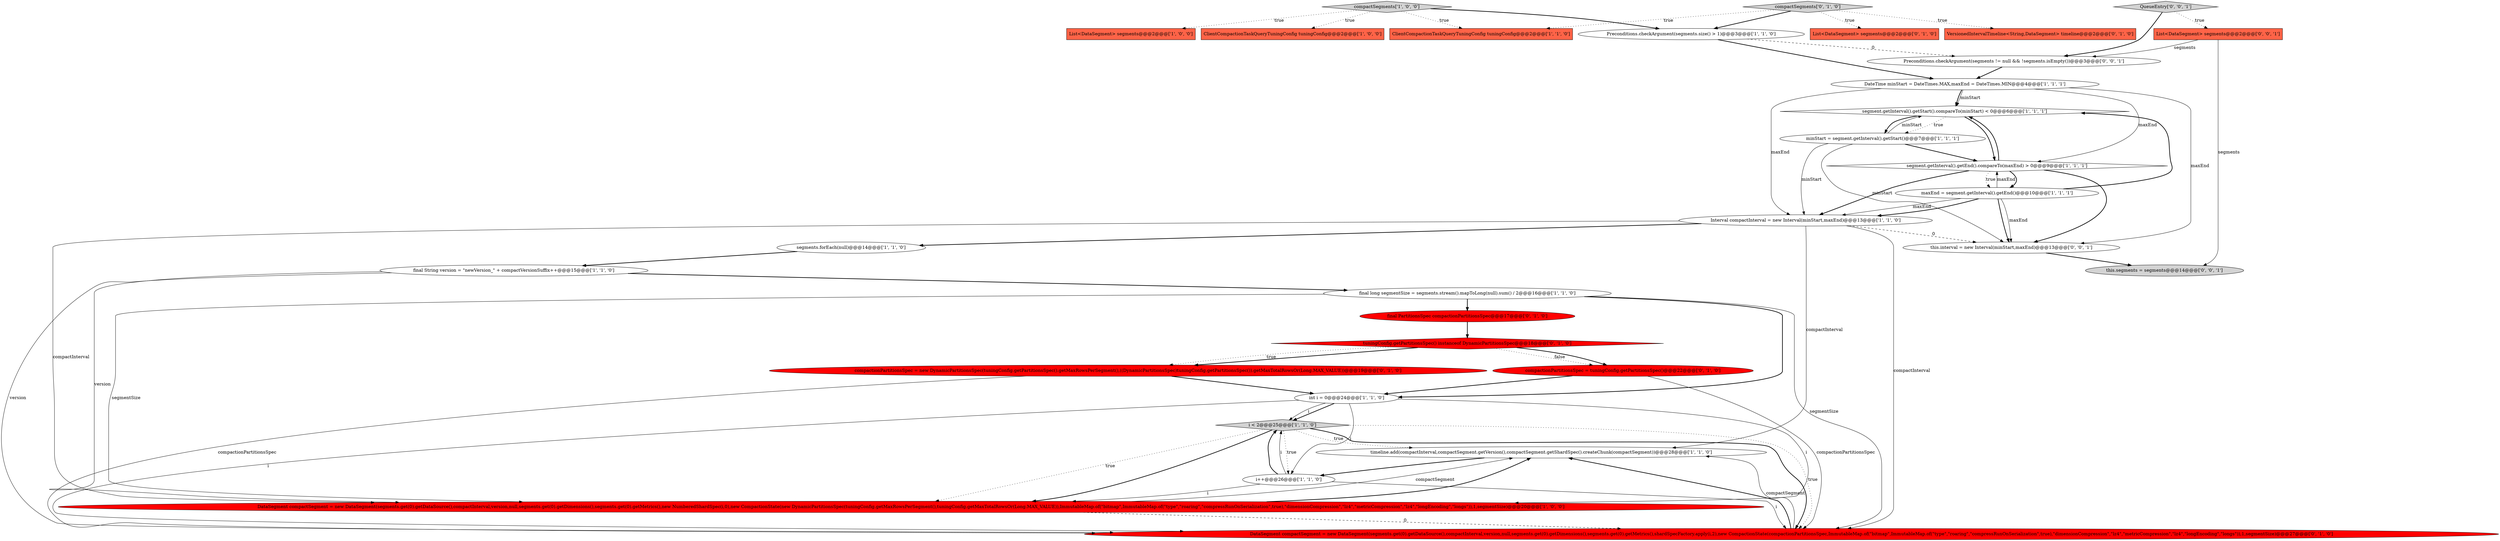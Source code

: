 digraph {
7 [style = filled, label = "int i = 0@@@24@@@['1', '1', '0']", fillcolor = white, shape = ellipse image = "AAA0AAABBB1BBB"];
18 [style = filled, label = "compactSegments['1', '0', '0']", fillcolor = lightgray, shape = diamond image = "AAA0AAABBB1BBB"];
10 [style = filled, label = "Interval compactInterval = new Interval(minStart,maxEnd)@@@13@@@['1', '1', '0']", fillcolor = white, shape = ellipse image = "AAA0AAABBB1BBB"];
26 [style = filled, label = "compactSegments['0', '1', '0']", fillcolor = lightgray, shape = diamond image = "AAA0AAABBB2BBB"];
16 [style = filled, label = "final String version = \"newVersion_\" + compactVersionSuffix++@@@15@@@['1', '1', '0']", fillcolor = white, shape = ellipse image = "AAA0AAABBB1BBB"];
19 [style = filled, label = "compactionPartitionsSpec = tuningConfig.getPartitionsSpec()@@@22@@@['0', '1', '0']", fillcolor = red, shape = ellipse image = "AAA1AAABBB2BBB"];
1 [style = filled, label = "i < 2@@@25@@@['1', '1', '0']", fillcolor = lightgray, shape = diamond image = "AAA0AAABBB1BBB"];
15 [style = filled, label = "timeline.add(compactInterval,compactSegment.getVersion(),compactSegment.getShardSpec().createChunk(compactSegment))@@@28@@@['1', '1', '0']", fillcolor = white, shape = ellipse image = "AAA0AAABBB1BBB"];
6 [style = filled, label = "minStart = segment.getInterval().getStart()@@@7@@@['1', '1', '1']", fillcolor = white, shape = ellipse image = "AAA0AAABBB1BBB"];
3 [style = filled, label = "List<DataSegment> segments@@@2@@@['1', '0', '0']", fillcolor = tomato, shape = box image = "AAA0AAABBB1BBB"];
12 [style = filled, label = "i++@@@26@@@['1', '1', '0']", fillcolor = white, shape = ellipse image = "AAA0AAABBB1BBB"];
30 [style = filled, label = "this.interval = new Interval(minStart,maxEnd)@@@13@@@['0', '0', '1']", fillcolor = white, shape = ellipse image = "AAA0AAABBB3BBB"];
2 [style = filled, label = "DataSegment compactSegment = new DataSegment(segments.get(0).getDataSource(),compactInterval,version,null,segments.get(0).getDimensions(),segments.get(0).getMetrics(),new NumberedShardSpec(i,0),new CompactionState(new DynamicPartitionsSpec(tuningConfig.getMaxRowsPerSegment(),tuningConfig.getMaxTotalRowsOr(Long.MAX_VALUE)),ImmutableMap.of(\"bitmap\",ImmutableMap.of(\"type\",\"roaring\",\"compressRunOnSerialization\",true),\"dimensionCompression\",\"lz4\",\"metricCompression\",\"lz4\",\"longEncoding\",\"longs\")),1,segmentSize)@@@20@@@['1', '0', '0']", fillcolor = red, shape = ellipse image = "AAA1AAABBB1BBB"];
22 [style = filled, label = "List<DataSegment> segments@@@2@@@['0', '1', '0']", fillcolor = tomato, shape = box image = "AAA0AAABBB2BBB"];
23 [style = filled, label = "compactionPartitionsSpec = new DynamicPartitionsSpec(tuningConfig.getPartitionsSpec().getMaxRowsPerSegment(),((DynamicPartitionsSpec)tuningConfig.getPartitionsSpec()).getMaxTotalRowsOr(Long.MAX_VALUE))@@@19@@@['0', '1', '0']", fillcolor = red, shape = ellipse image = "AAA1AAABBB2BBB"];
27 [style = filled, label = "this.segments = segments@@@14@@@['0', '0', '1']", fillcolor = lightgray, shape = ellipse image = "AAA0AAABBB3BBB"];
25 [style = filled, label = "tuningConfig.getPartitionsSpec() instanceof DynamicPartitionsSpec@@@18@@@['0', '1', '0']", fillcolor = red, shape = diamond image = "AAA1AAABBB2BBB"];
24 [style = filled, label = "final PartitionsSpec compactionPartitionsSpec@@@17@@@['0', '1', '0']", fillcolor = red, shape = ellipse image = "AAA1AAABBB2BBB"];
0 [style = filled, label = "segments.forEach(null)@@@14@@@['1', '1', '0']", fillcolor = white, shape = ellipse image = "AAA0AAABBB1BBB"];
29 [style = filled, label = "Preconditions.checkArgument(segments != null && !segments.isEmpty())@@@3@@@['0', '0', '1']", fillcolor = white, shape = ellipse image = "AAA0AAABBB3BBB"];
5 [style = filled, label = "ClientCompactionTaskQueryTuningConfig tuningConfig@@@2@@@['1', '0', '0']", fillcolor = tomato, shape = box image = "AAA0AAABBB1BBB"];
11 [style = filled, label = "maxEnd = segment.getInterval().getEnd()@@@10@@@['1', '1', '1']", fillcolor = white, shape = ellipse image = "AAA0AAABBB1BBB"];
31 [style = filled, label = "QueueEntry['0', '0', '1']", fillcolor = lightgray, shape = diamond image = "AAA0AAABBB3BBB"];
21 [style = filled, label = "VersionedIntervalTimeline<String,DataSegment> timeline@@@2@@@['0', '1', '0']", fillcolor = tomato, shape = box image = "AAA0AAABBB2BBB"];
13 [style = filled, label = "segment.getInterval().getStart().compareTo(minStart) < 0@@@6@@@['1', '1', '1']", fillcolor = white, shape = diamond image = "AAA0AAABBB1BBB"];
8 [style = filled, label = "segment.getInterval().getEnd().compareTo(maxEnd) > 0@@@9@@@['1', '1', '1']", fillcolor = white, shape = diamond image = "AAA0AAABBB1BBB"];
9 [style = filled, label = "final long segmentSize = segments.stream().mapToLong(null).sum() / 2@@@16@@@['1', '1', '0']", fillcolor = white, shape = ellipse image = "AAA0AAABBB1BBB"];
4 [style = filled, label = "Preconditions.checkArgument(segments.size() > 1)@@@3@@@['1', '1', '0']", fillcolor = white, shape = ellipse image = "AAA0AAABBB1BBB"];
14 [style = filled, label = "DateTime minStart = DateTimes.MAX,maxEnd = DateTimes.MIN@@@4@@@['1', '1', '1']", fillcolor = white, shape = ellipse image = "AAA0AAABBB1BBB"];
20 [style = filled, label = "DataSegment compactSegment = new DataSegment(segments.get(0).getDataSource(),compactInterval,version,null,segments.get(0).getDimensions(),segments.get(0).getMetrics(),shardSpecFactory.apply(i,2),new CompactionState(compactionPartitionsSpec,ImmutableMap.of(\"bitmap\",ImmutableMap.of(\"type\",\"roaring\",\"compressRunOnSerialization\",true),\"dimensionCompression\",\"lz4\",\"metricCompression\",\"lz4\",\"longEncoding\",\"longs\")),1,segmentSize)@@@27@@@['0', '1', '0']", fillcolor = red, shape = ellipse image = "AAA1AAABBB2BBB"];
28 [style = filled, label = "List<DataSegment> segments@@@2@@@['0', '0', '1']", fillcolor = tomato, shape = box image = "AAA0AAABBB3BBB"];
17 [style = filled, label = "ClientCompactionTaskQueryTuningConfig tuningConfig@@@2@@@['1', '1', '0']", fillcolor = tomato, shape = box image = "AAA0AAABBB1BBB"];
13->6 [style = dotted, label="true"];
8->30 [style = bold, label=""];
19->20 [style = solid, label="compactionPartitionsSpec"];
8->10 [style = bold, label=""];
0->16 [style = bold, label=""];
6->30 [style = solid, label="minStart"];
4->14 [style = bold, label=""];
7->1 [style = bold, label=""];
2->20 [style = dashed, label="0"];
2->15 [style = solid, label="compactSegment"];
12->20 [style = solid, label="i"];
9->20 [style = solid, label="segmentSize"];
7->2 [style = solid, label="i"];
7->20 [style = solid, label="i"];
25->23 [style = bold, label=""];
14->13 [style = solid, label="minStart"];
7->1 [style = solid, label="i"];
25->23 [style = dotted, label="true"];
30->27 [style = bold, label=""];
4->29 [style = dashed, label="0"];
10->2 [style = solid, label="compactInterval"];
1->20 [style = bold, label=""];
31->29 [style = bold, label=""];
11->8 [style = solid, label="maxEnd"];
16->2 [style = solid, label="version"];
10->15 [style = solid, label="compactInterval"];
9->7 [style = bold, label=""];
25->19 [style = dotted, label="false"];
12->1 [style = bold, label=""];
26->4 [style = bold, label=""];
26->22 [style = dotted, label="true"];
11->10 [style = solid, label="maxEnd"];
18->5 [style = dotted, label="true"];
7->12 [style = solid, label="i"];
14->8 [style = solid, label="maxEnd"];
16->20 [style = solid, label="version"];
6->10 [style = solid, label="minStart"];
10->30 [style = dashed, label="0"];
18->4 [style = bold, label=""];
12->2 [style = solid, label="i"];
28->29 [style = solid, label="segments"];
31->28 [style = dotted, label="true"];
11->10 [style = bold, label=""];
26->21 [style = dotted, label="true"];
24->25 [style = bold, label=""];
1->15 [style = dotted, label="true"];
26->17 [style = dotted, label="true"];
10->0 [style = bold, label=""];
2->15 [style = bold, label=""];
11->13 [style = bold, label=""];
6->8 [style = bold, label=""];
25->19 [style = bold, label=""];
29->14 [style = bold, label=""];
12->1 [style = solid, label="i"];
1->12 [style = dotted, label="true"];
8->11 [style = dotted, label="true"];
18->3 [style = dotted, label="true"];
23->20 [style = solid, label="compactionPartitionsSpec"];
14->10 [style = solid, label="maxEnd"];
6->13 [style = solid, label="minStart"];
9->2 [style = solid, label="segmentSize"];
1->2 [style = bold, label=""];
15->12 [style = bold, label=""];
23->7 [style = bold, label=""];
28->27 [style = solid, label="segments"];
14->13 [style = bold, label=""];
13->6 [style = bold, label=""];
13->8 [style = bold, label=""];
1->2 [style = dotted, label="true"];
20->15 [style = solid, label="compactSegment"];
18->17 [style = dotted, label="true"];
14->30 [style = solid, label="maxEnd"];
8->11 [style = bold, label=""];
20->15 [style = bold, label=""];
19->7 [style = bold, label=""];
10->20 [style = solid, label="compactInterval"];
9->24 [style = bold, label=""];
16->9 [style = bold, label=""];
11->30 [style = bold, label=""];
11->30 [style = solid, label="maxEnd"];
8->13 [style = bold, label=""];
1->20 [style = dotted, label="true"];
}
